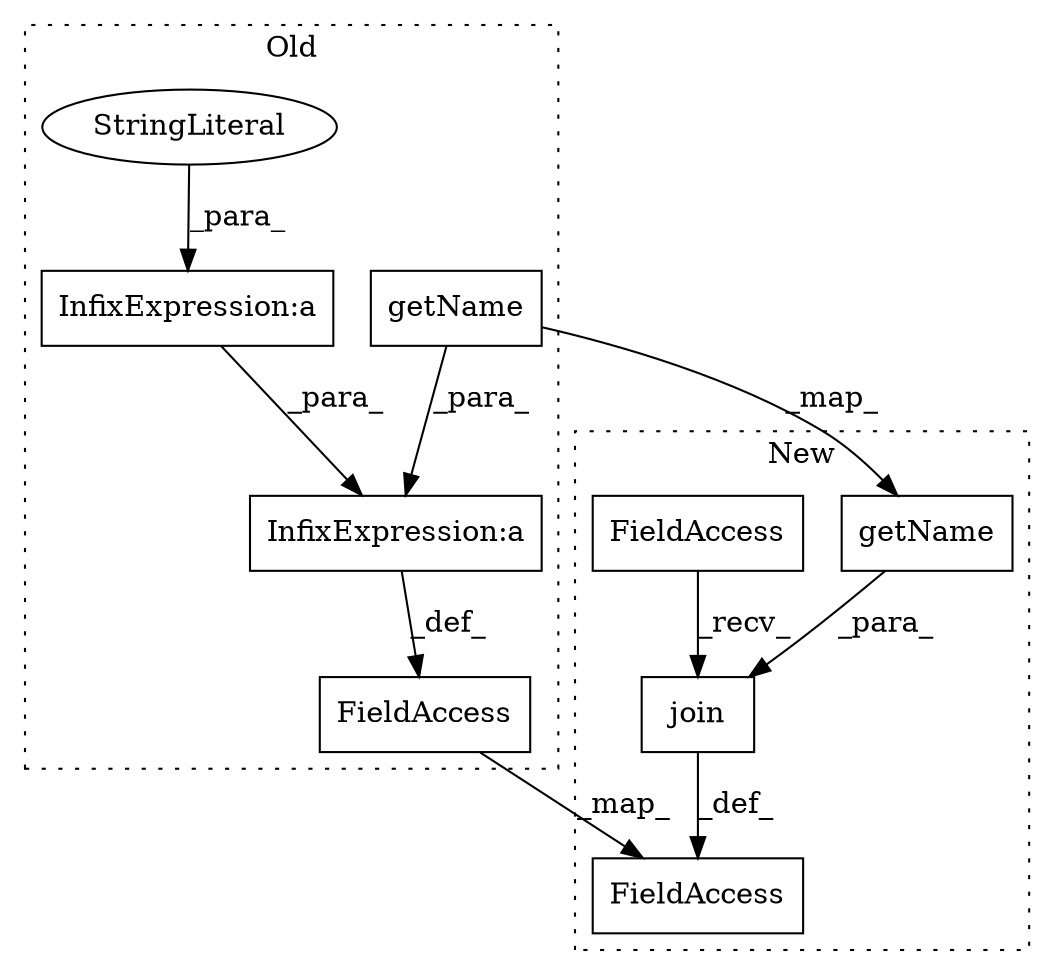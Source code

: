 digraph G {
subgraph cluster0 {
1 [label="getName" a="32" s="225" l="9" shape="box"];
3 [label="InfixExpression:a" a="27" s="217" l="3" shape="box"];
4 [label="InfixExpression:a" a="27" s="210" l="3" shape="box"];
7 [label="StringLiteral" a="45" s="213" l="3" shape="ellipse"];
9 [label="FieldAccess" a="22" s="188" l="12" shape="box"];
label = "Old";
style="dotted";
}
subgraph cluster1 {
2 [label="getName" a="32" s="227" l="9" shape="box"];
5 [label="join" a="32" s="209,236" l="5,1" shape="box"];
6 [label="FieldAccess" a="22" s="201" l="7" shape="box"];
8 [label="FieldAccess" a="22" s="188" l="12" shape="box"];
label = "New";
style="dotted";
}
1 -> 3 [label="_para_"];
1 -> 2 [label="_map_"];
2 -> 5 [label="_para_"];
3 -> 9 [label="_def_"];
4 -> 3 [label="_para_"];
5 -> 8 [label="_def_"];
6 -> 5 [label="_recv_"];
7 -> 4 [label="_para_"];
9 -> 8 [label="_map_"];
}